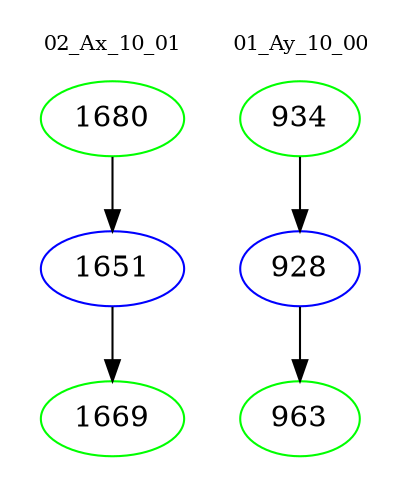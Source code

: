 digraph{
subgraph cluster_0 {
color = white
label = "02_Ax_10_01";
fontsize=10;
T0_1680 [label="1680", color="green"]
T0_1680 -> T0_1651 [color="black"]
T0_1651 [label="1651", color="blue"]
T0_1651 -> T0_1669 [color="black"]
T0_1669 [label="1669", color="green"]
}
subgraph cluster_1 {
color = white
label = "01_Ay_10_00";
fontsize=10;
T1_934 [label="934", color="green"]
T1_934 -> T1_928 [color="black"]
T1_928 [label="928", color="blue"]
T1_928 -> T1_963 [color="black"]
T1_963 [label="963", color="green"]
}
}
